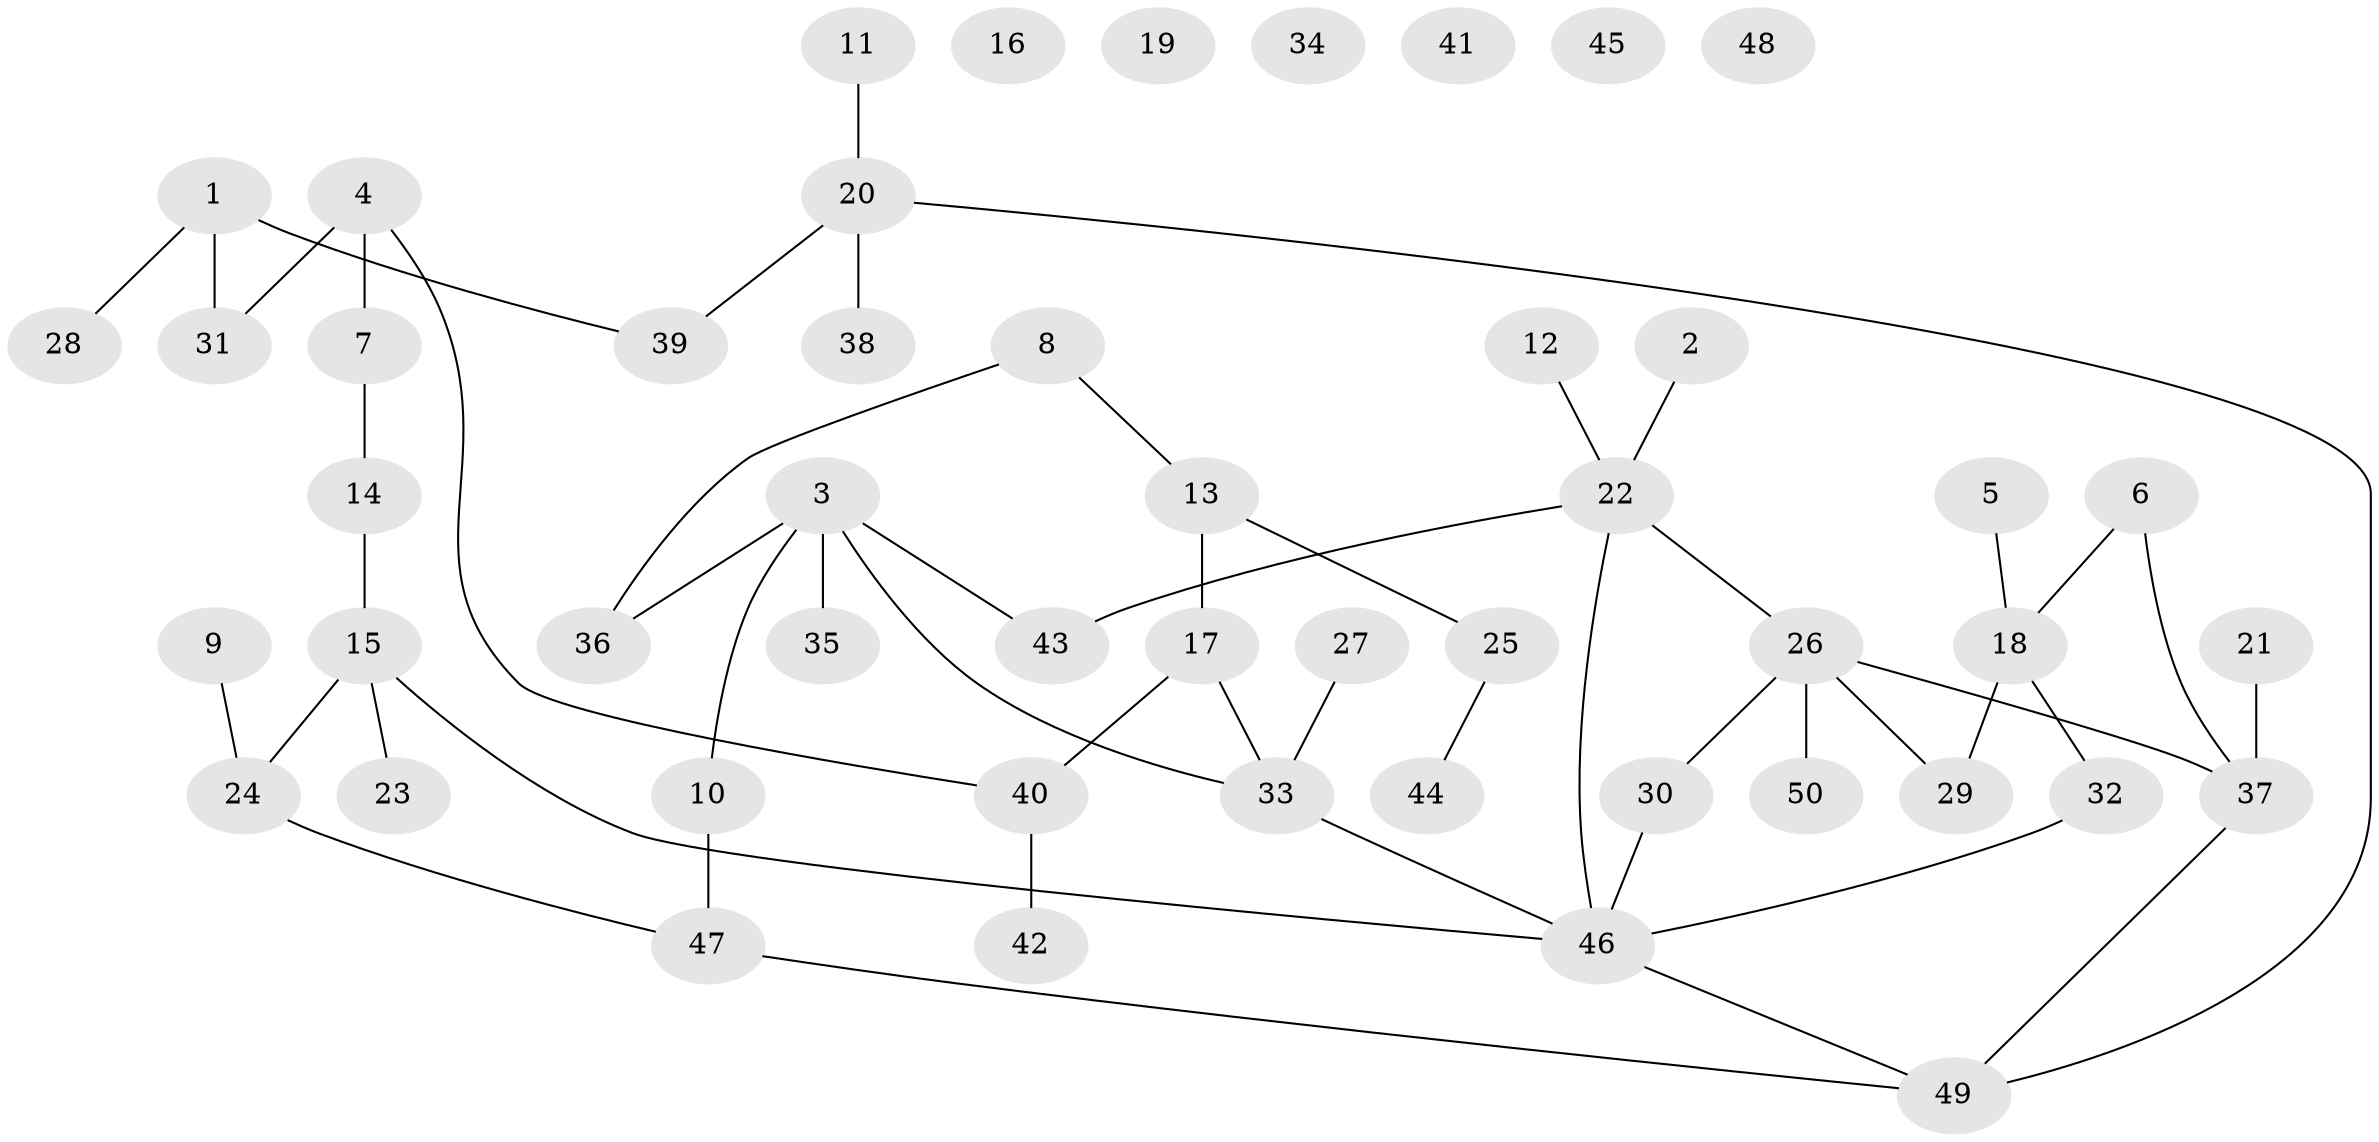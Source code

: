 // Generated by graph-tools (version 1.1) at 2025/33/03/09/25 02:33:24]
// undirected, 50 vertices, 53 edges
graph export_dot {
graph [start="1"]
  node [color=gray90,style=filled];
  1;
  2;
  3;
  4;
  5;
  6;
  7;
  8;
  9;
  10;
  11;
  12;
  13;
  14;
  15;
  16;
  17;
  18;
  19;
  20;
  21;
  22;
  23;
  24;
  25;
  26;
  27;
  28;
  29;
  30;
  31;
  32;
  33;
  34;
  35;
  36;
  37;
  38;
  39;
  40;
  41;
  42;
  43;
  44;
  45;
  46;
  47;
  48;
  49;
  50;
  1 -- 28;
  1 -- 31;
  1 -- 39;
  2 -- 22;
  3 -- 10;
  3 -- 33;
  3 -- 35;
  3 -- 36;
  3 -- 43;
  4 -- 7;
  4 -- 31;
  4 -- 40;
  5 -- 18;
  6 -- 18;
  6 -- 37;
  7 -- 14;
  8 -- 13;
  8 -- 36;
  9 -- 24;
  10 -- 47;
  11 -- 20;
  12 -- 22;
  13 -- 17;
  13 -- 25;
  14 -- 15;
  15 -- 23;
  15 -- 24;
  15 -- 46;
  17 -- 33;
  17 -- 40;
  18 -- 29;
  18 -- 32;
  20 -- 38;
  20 -- 39;
  20 -- 49;
  21 -- 37;
  22 -- 26;
  22 -- 43;
  22 -- 46;
  24 -- 47;
  25 -- 44;
  26 -- 29;
  26 -- 30;
  26 -- 37;
  26 -- 50;
  27 -- 33;
  30 -- 46;
  32 -- 46;
  33 -- 46;
  37 -- 49;
  40 -- 42;
  46 -- 49;
  47 -- 49;
}
